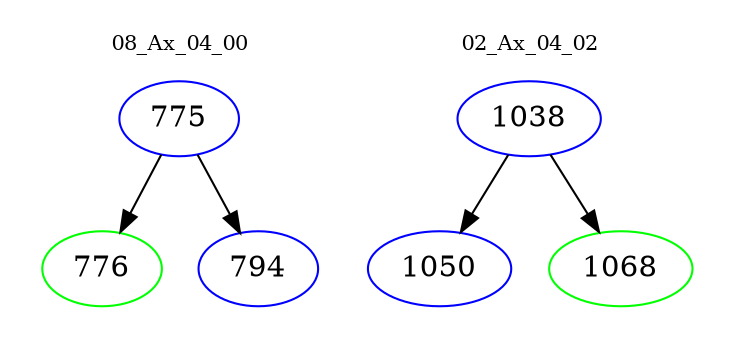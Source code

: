 digraph{
subgraph cluster_0 {
color = white
label = "08_Ax_04_00";
fontsize=10;
T0_775 [label="775", color="blue"]
T0_775 -> T0_776 [color="black"]
T0_776 [label="776", color="green"]
T0_775 -> T0_794 [color="black"]
T0_794 [label="794", color="blue"]
}
subgraph cluster_1 {
color = white
label = "02_Ax_04_02";
fontsize=10;
T1_1038 [label="1038", color="blue"]
T1_1038 -> T1_1050 [color="black"]
T1_1050 [label="1050", color="blue"]
T1_1038 -> T1_1068 [color="black"]
T1_1068 [label="1068", color="green"]
}
}
